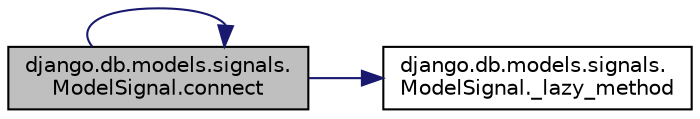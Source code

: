 digraph "django.db.models.signals.ModelSignal.connect"
{
 // LATEX_PDF_SIZE
  edge [fontname="Helvetica",fontsize="10",labelfontname="Helvetica",labelfontsize="10"];
  node [fontname="Helvetica",fontsize="10",shape=record];
  rankdir="LR";
  Node1 [label="django.db.models.signals.\lModelSignal.connect",height=0.2,width=0.4,color="black", fillcolor="grey75", style="filled", fontcolor="black",tooltip=" "];
  Node1 -> Node2 [color="midnightblue",fontsize="10",style="solid",fontname="Helvetica"];
  Node2 [label="django.db.models.signals.\lModelSignal._lazy_method",height=0.2,width=0.4,color="black", fillcolor="white", style="filled",URL="$d2/d25/classdjango_1_1db_1_1models_1_1signals_1_1_model_signal.html#a93ea9cb4511c209bb00c572a33ccd6fc",tooltip=" "];
  Node1 -> Node1 [color="midnightblue",fontsize="10",style="solid",fontname="Helvetica"];
}
